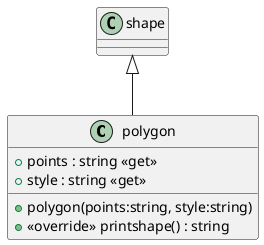 @startuml
class polygon {
    + points : string <<get>>
    + style : string <<get>>
    + polygon(points:string, style:string)
    + <<override>> printshape() : string
}
shape <|-- polygon
@enduml
